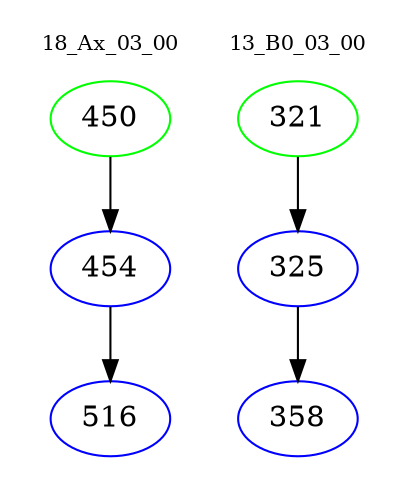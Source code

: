 digraph{
subgraph cluster_0 {
color = white
label = "18_Ax_03_00";
fontsize=10;
T0_450 [label="450", color="green"]
T0_450 -> T0_454 [color="black"]
T0_454 [label="454", color="blue"]
T0_454 -> T0_516 [color="black"]
T0_516 [label="516", color="blue"]
}
subgraph cluster_1 {
color = white
label = "13_B0_03_00";
fontsize=10;
T1_321 [label="321", color="green"]
T1_321 -> T1_325 [color="black"]
T1_325 [label="325", color="blue"]
T1_325 -> T1_358 [color="black"]
T1_358 [label="358", color="blue"]
}
}
